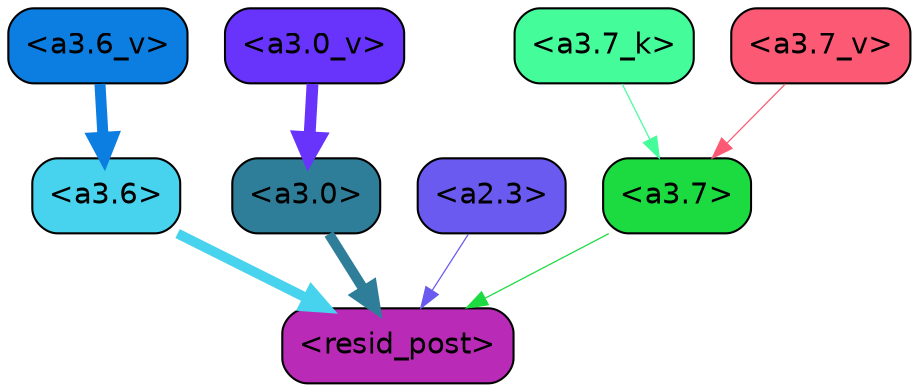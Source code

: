 strict digraph "" {
	graph [bgcolor=transparent,
		layout=dot,
		overlap=false,
		splines=true
	];
	"<a3.7>"	[color=black,
		fillcolor="#1cdb41",
		fontname=Helvetica,
		shape=box,
		style="filled, rounded"];
	"<resid_post>"	[color=black,
		fillcolor="#b92bb6",
		fontname=Helvetica,
		shape=box,
		style="filled, rounded"];
	"<a3.7>" -> "<resid_post>"	[color="#1cdb41",
		penwidth=0.6];
	"<a3.6>"	[color=black,
		fillcolor="#47d2ed",
		fontname=Helvetica,
		shape=box,
		style="filled, rounded"];
	"<a3.6>" -> "<resid_post>"	[color="#47d2ed",
		penwidth=4.746312499046326];
	"<a3.0>"	[color=black,
		fillcolor="#2f7e99",
		fontname=Helvetica,
		shape=box,
		style="filled, rounded"];
	"<a3.0>" -> "<resid_post>"	[color="#2f7e99",
		penwidth=4.896343111991882];
	"<a2.3>"	[color=black,
		fillcolor="#6a5aef",
		fontname=Helvetica,
		shape=box,
		style="filled, rounded"];
	"<a2.3>" -> "<resid_post>"	[color="#6a5aef",
		penwidth=0.6];
	"<a3.7_k>"	[color=black,
		fillcolor="#45fc9b",
		fontname=Helvetica,
		shape=box,
		style="filled, rounded"];
	"<a3.7_k>" -> "<a3.7>"	[color="#45fc9b",
		penwidth=0.6];
	"<a3.7_v>"	[color=black,
		fillcolor="#fc5a74",
		fontname=Helvetica,
		shape=box,
		style="filled, rounded"];
	"<a3.7_v>" -> "<a3.7>"	[color="#fc5a74",
		penwidth=0.6];
	"<a3.6_v>"	[color=black,
		fillcolor="#0d7ee1",
		fontname=Helvetica,
		shape=box,
		style="filled, rounded"];
	"<a3.6_v>" -> "<a3.6>"	[color="#0d7ee1",
		penwidth=5.297133803367615];
	"<a3.0_v>"	[color=black,
		fillcolor="#6834fc",
		fontname=Helvetica,
		shape=box,
		style="filled, rounded"];
	"<a3.0_v>" -> "<a3.0>"	[color="#6834fc",
		penwidth=5.680712580680847];
}
